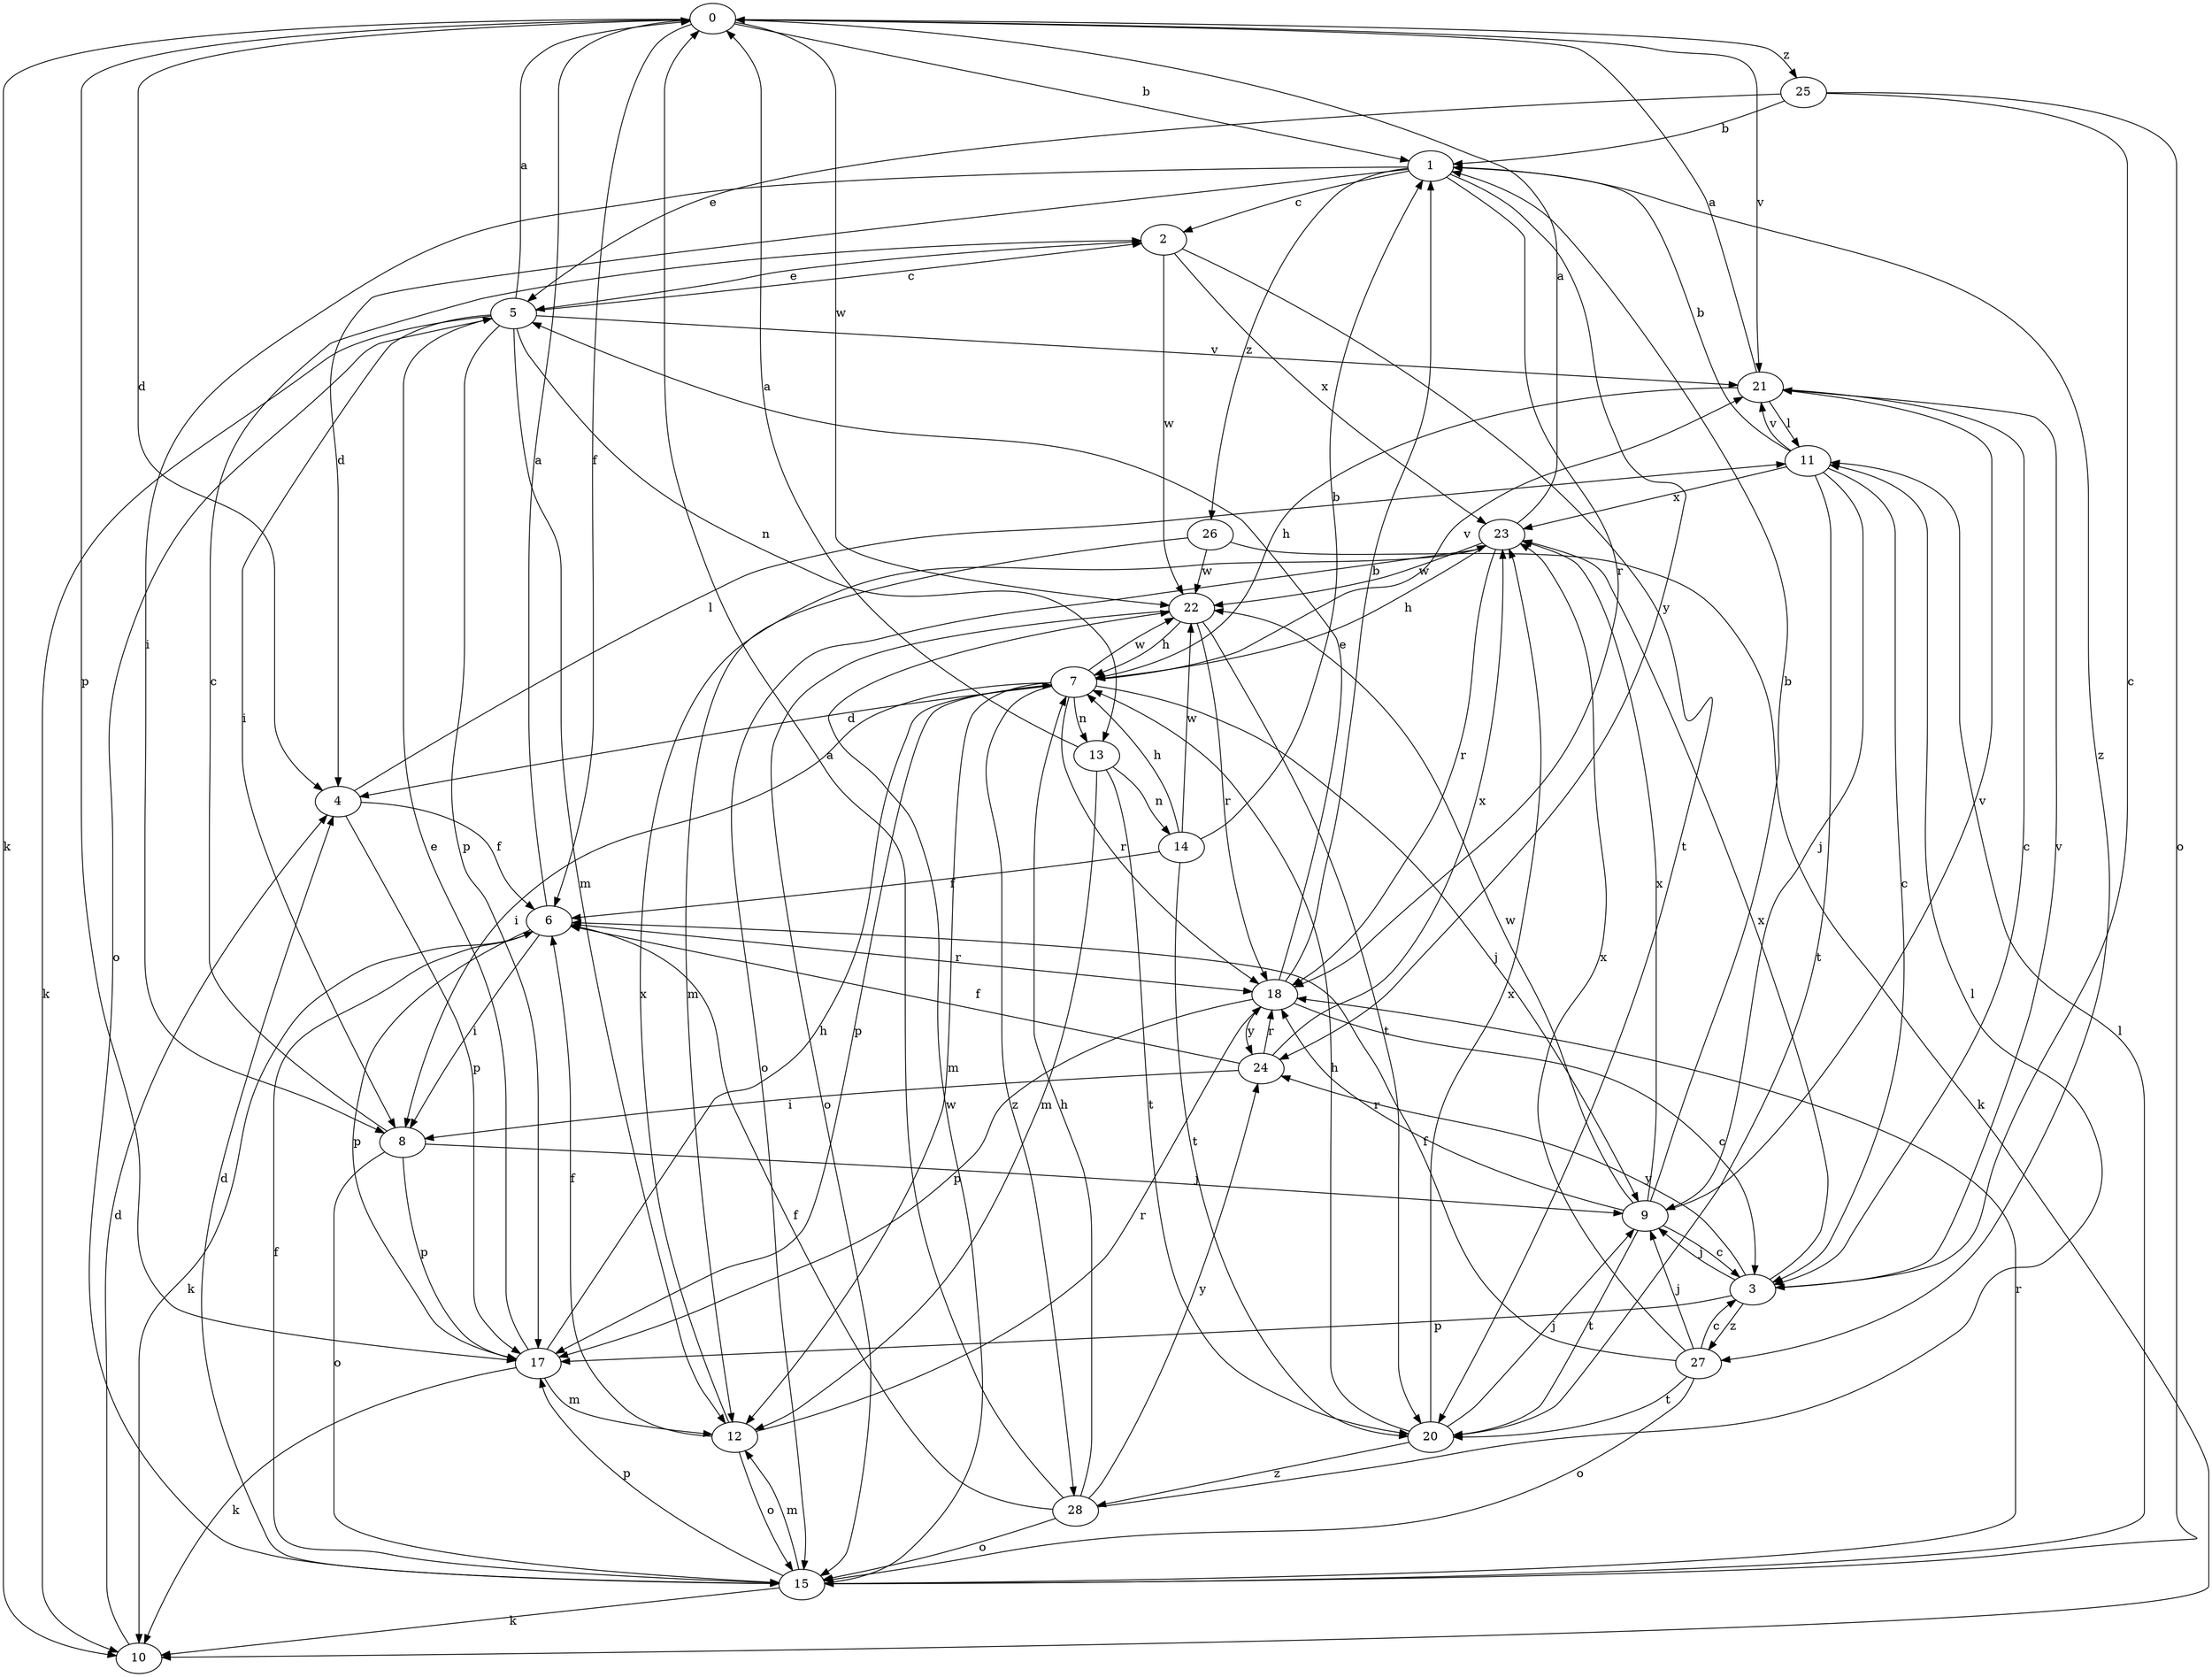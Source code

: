 strict digraph  {
0;
1;
2;
3;
4;
5;
6;
7;
8;
9;
10;
11;
12;
13;
14;
15;
17;
18;
20;
21;
22;
23;
24;
25;
26;
27;
28;
0 -> 1  [label=b];
0 -> 4  [label=d];
0 -> 6  [label=f];
0 -> 10  [label=k];
0 -> 17  [label=p];
0 -> 21  [label=v];
0 -> 22  [label=w];
0 -> 25  [label=z];
1 -> 2  [label=c];
1 -> 4  [label=d];
1 -> 8  [label=i];
1 -> 18  [label=r];
1 -> 24  [label=y];
1 -> 26  [label=z];
1 -> 27  [label=z];
2 -> 5  [label=e];
2 -> 20  [label=t];
2 -> 22  [label=w];
2 -> 23  [label=x];
3 -> 9  [label=j];
3 -> 17  [label=p];
3 -> 21  [label=v];
3 -> 23  [label=x];
3 -> 24  [label=y];
3 -> 27  [label=z];
4 -> 6  [label=f];
4 -> 11  [label=l];
4 -> 17  [label=p];
5 -> 0  [label=a];
5 -> 2  [label=c];
5 -> 8  [label=i];
5 -> 10  [label=k];
5 -> 12  [label=m];
5 -> 13  [label=n];
5 -> 15  [label=o];
5 -> 17  [label=p];
5 -> 21  [label=v];
6 -> 0  [label=a];
6 -> 8  [label=i];
6 -> 10  [label=k];
6 -> 17  [label=p];
6 -> 18  [label=r];
7 -> 4  [label=d];
7 -> 8  [label=i];
7 -> 9  [label=j];
7 -> 12  [label=m];
7 -> 13  [label=n];
7 -> 17  [label=p];
7 -> 18  [label=r];
7 -> 21  [label=v];
7 -> 22  [label=w];
7 -> 28  [label=z];
8 -> 2  [label=c];
8 -> 9  [label=j];
8 -> 15  [label=o];
8 -> 17  [label=p];
9 -> 1  [label=b];
9 -> 3  [label=c];
9 -> 18  [label=r];
9 -> 20  [label=t];
9 -> 21  [label=v];
9 -> 22  [label=w];
9 -> 23  [label=x];
10 -> 4  [label=d];
11 -> 1  [label=b];
11 -> 3  [label=c];
11 -> 9  [label=j];
11 -> 20  [label=t];
11 -> 21  [label=v];
11 -> 23  [label=x];
12 -> 6  [label=f];
12 -> 15  [label=o];
12 -> 18  [label=r];
12 -> 23  [label=x];
13 -> 0  [label=a];
13 -> 12  [label=m];
13 -> 14  [label=n];
13 -> 20  [label=t];
14 -> 1  [label=b];
14 -> 6  [label=f];
14 -> 7  [label=h];
14 -> 20  [label=t];
14 -> 22  [label=w];
15 -> 4  [label=d];
15 -> 6  [label=f];
15 -> 10  [label=k];
15 -> 11  [label=l];
15 -> 12  [label=m];
15 -> 17  [label=p];
15 -> 18  [label=r];
15 -> 22  [label=w];
17 -> 5  [label=e];
17 -> 7  [label=h];
17 -> 10  [label=k];
17 -> 12  [label=m];
18 -> 1  [label=b];
18 -> 3  [label=c];
18 -> 5  [label=e];
18 -> 17  [label=p];
18 -> 24  [label=y];
20 -> 7  [label=h];
20 -> 9  [label=j];
20 -> 23  [label=x];
20 -> 28  [label=z];
21 -> 0  [label=a];
21 -> 3  [label=c];
21 -> 7  [label=h];
21 -> 11  [label=l];
22 -> 7  [label=h];
22 -> 15  [label=o];
22 -> 18  [label=r];
22 -> 20  [label=t];
23 -> 0  [label=a];
23 -> 7  [label=h];
23 -> 15  [label=o];
23 -> 18  [label=r];
23 -> 22  [label=w];
24 -> 6  [label=f];
24 -> 8  [label=i];
24 -> 18  [label=r];
24 -> 23  [label=x];
25 -> 1  [label=b];
25 -> 3  [label=c];
25 -> 5  [label=e];
25 -> 15  [label=o];
26 -> 10  [label=k];
26 -> 12  [label=m];
26 -> 22  [label=w];
27 -> 3  [label=c];
27 -> 6  [label=f];
27 -> 9  [label=j];
27 -> 15  [label=o];
27 -> 20  [label=t];
27 -> 23  [label=x];
28 -> 0  [label=a];
28 -> 6  [label=f];
28 -> 7  [label=h];
28 -> 11  [label=l];
28 -> 15  [label=o];
28 -> 24  [label=y];
}
